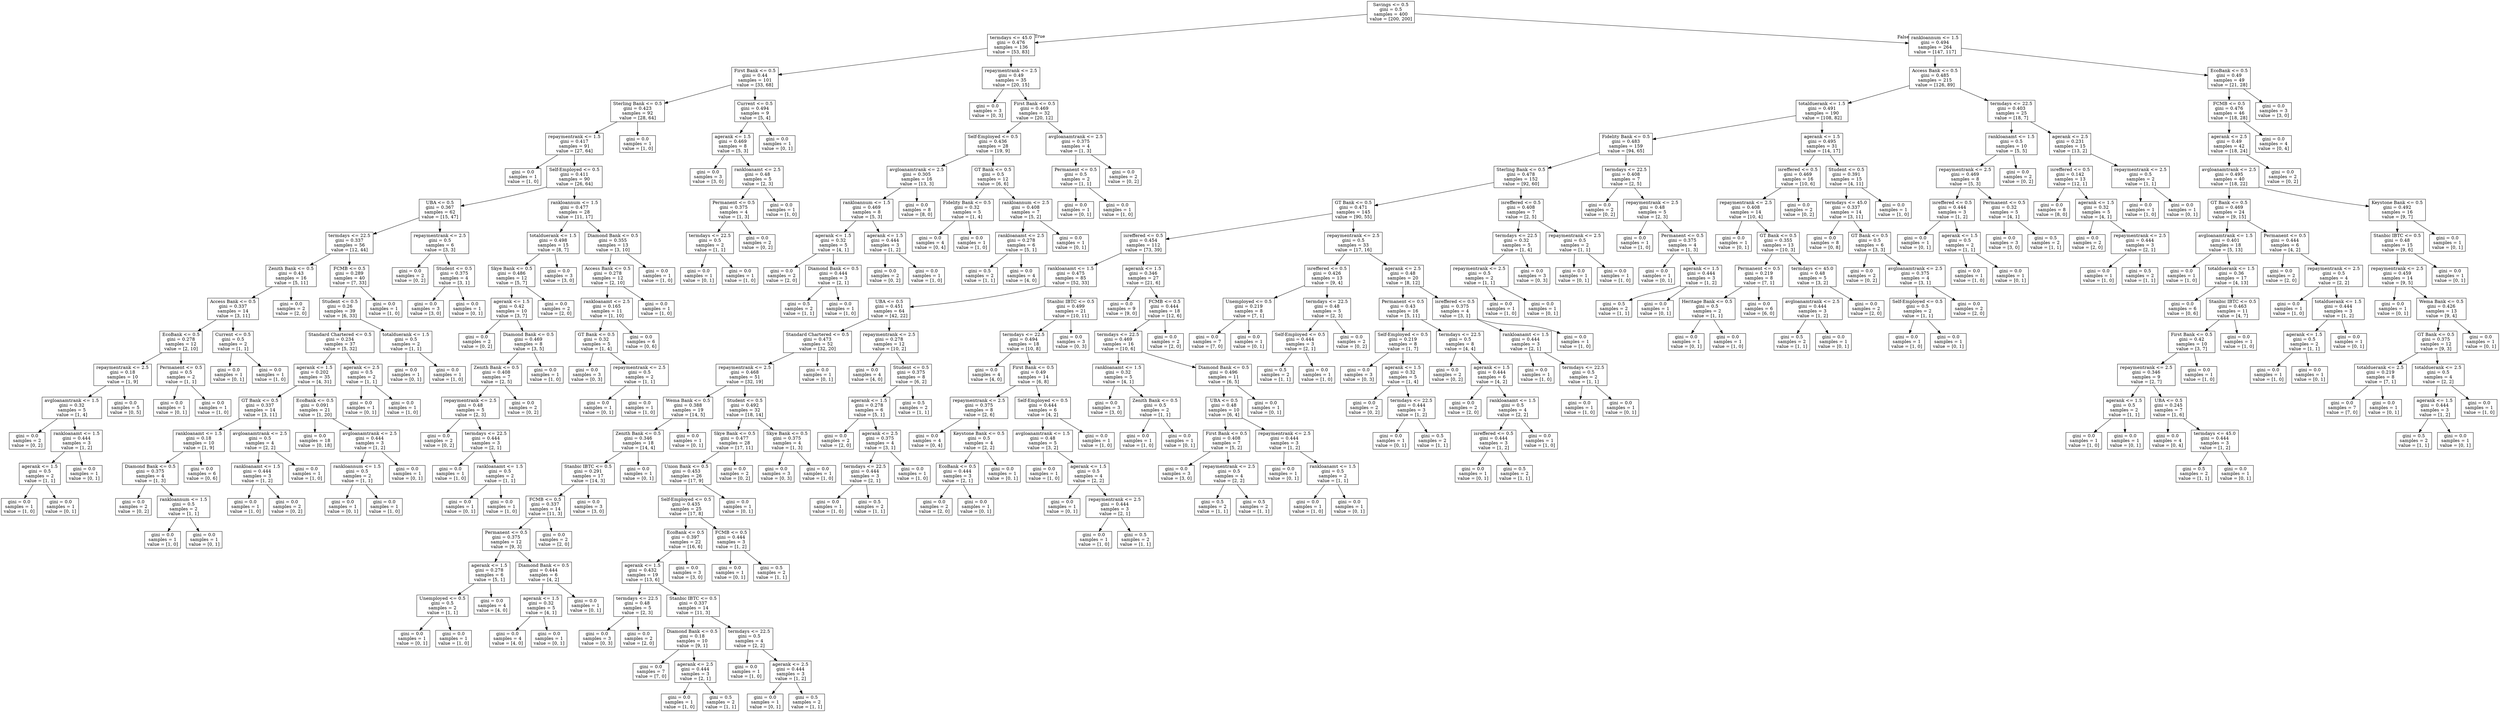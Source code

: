 digraph Tree {
node [shape=box] ;
0 [label="Savings <= 0.5\ngini = 0.5\nsamples = 400\nvalue = [200, 200]"] ;
1 [label="termdays <= 45.0\ngini = 0.476\nsamples = 136\nvalue = [53, 83]"] ;
0 -> 1 [labeldistance=2.5, labelangle=45, headlabel="True"] ;
2 [label="First Bank <= 0.5\ngini = 0.44\nsamples = 101\nvalue = [33, 68]"] ;
1 -> 2 ;
3 [label="Sterling Bank <= 0.5\ngini = 0.423\nsamples = 92\nvalue = [28, 64]"] ;
2 -> 3 ;
4 [label="repaymentrank <= 1.5\ngini = 0.417\nsamples = 91\nvalue = [27, 64]"] ;
3 -> 4 ;
5 [label="gini = 0.0\nsamples = 1\nvalue = [1, 0]"] ;
4 -> 5 ;
6 [label="Self-Employed <= 0.5\ngini = 0.411\nsamples = 90\nvalue = [26, 64]"] ;
4 -> 6 ;
7 [label="UBA <= 0.5\ngini = 0.367\nsamples = 62\nvalue = [15, 47]"] ;
6 -> 7 ;
8 [label="termdays <= 22.5\ngini = 0.337\nsamples = 56\nvalue = [12, 44]"] ;
7 -> 8 ;
9 [label="Zenith Bank <= 0.5\ngini = 0.43\nsamples = 16\nvalue = [5, 11]"] ;
8 -> 9 ;
10 [label="Access Bank <= 0.5\ngini = 0.337\nsamples = 14\nvalue = [3, 11]"] ;
9 -> 10 ;
11 [label="EcoBank <= 0.5\ngini = 0.278\nsamples = 12\nvalue = [2, 10]"] ;
10 -> 11 ;
12 [label="repaymentrank <= 2.5\ngini = 0.18\nsamples = 10\nvalue = [1, 9]"] ;
11 -> 12 ;
13 [label="avgloanamtrank <= 1.5\ngini = 0.32\nsamples = 5\nvalue = [1, 4]"] ;
12 -> 13 ;
14 [label="gini = 0.0\nsamples = 2\nvalue = [0, 2]"] ;
13 -> 14 ;
15 [label="rankloanamt <= 1.5\ngini = 0.444\nsamples = 3\nvalue = [1, 2]"] ;
13 -> 15 ;
16 [label="agerank <= 1.5\ngini = 0.5\nsamples = 2\nvalue = [1, 1]"] ;
15 -> 16 ;
17 [label="gini = 0.0\nsamples = 1\nvalue = [1, 0]"] ;
16 -> 17 ;
18 [label="gini = 0.0\nsamples = 1\nvalue = [0, 1]"] ;
16 -> 18 ;
19 [label="gini = 0.0\nsamples = 1\nvalue = [0, 1]"] ;
15 -> 19 ;
20 [label="gini = 0.0\nsamples = 5\nvalue = [0, 5]"] ;
12 -> 20 ;
21 [label="Permanent <= 0.5\ngini = 0.5\nsamples = 2\nvalue = [1, 1]"] ;
11 -> 21 ;
22 [label="gini = 0.0\nsamples = 1\nvalue = [0, 1]"] ;
21 -> 22 ;
23 [label="gini = 0.0\nsamples = 1\nvalue = [1, 0]"] ;
21 -> 23 ;
24 [label="Current <= 0.5\ngini = 0.5\nsamples = 2\nvalue = [1, 1]"] ;
10 -> 24 ;
25 [label="gini = 0.0\nsamples = 1\nvalue = [0, 1]"] ;
24 -> 25 ;
26 [label="gini = 0.0\nsamples = 1\nvalue = [1, 0]"] ;
24 -> 26 ;
27 [label="gini = 0.0\nsamples = 2\nvalue = [2, 0]"] ;
9 -> 27 ;
28 [label="FCMB <= 0.5\ngini = 0.289\nsamples = 40\nvalue = [7, 33]"] ;
8 -> 28 ;
29 [label="Student <= 0.5\ngini = 0.26\nsamples = 39\nvalue = [6, 33]"] ;
28 -> 29 ;
30 [label="Standard Chartered <= 0.5\ngini = 0.234\nsamples = 37\nvalue = [5, 32]"] ;
29 -> 30 ;
31 [label="agerank <= 1.5\ngini = 0.202\nsamples = 35\nvalue = [4, 31]"] ;
30 -> 31 ;
32 [label="GT Bank <= 0.5\ngini = 0.337\nsamples = 14\nvalue = [3, 11]"] ;
31 -> 32 ;
33 [label="rankloanamt <= 1.5\ngini = 0.18\nsamples = 10\nvalue = [1, 9]"] ;
32 -> 33 ;
34 [label="Diamond Bank <= 0.5\ngini = 0.375\nsamples = 4\nvalue = [1, 3]"] ;
33 -> 34 ;
35 [label="gini = 0.0\nsamples = 2\nvalue = [0, 2]"] ;
34 -> 35 ;
36 [label="rankloannum <= 1.5\ngini = 0.5\nsamples = 2\nvalue = [1, 1]"] ;
34 -> 36 ;
37 [label="gini = 0.0\nsamples = 1\nvalue = [1, 0]"] ;
36 -> 37 ;
38 [label="gini = 0.0\nsamples = 1\nvalue = [0, 1]"] ;
36 -> 38 ;
39 [label="gini = 0.0\nsamples = 6\nvalue = [0, 6]"] ;
33 -> 39 ;
40 [label="avgloanamtrank <= 2.5\ngini = 0.5\nsamples = 4\nvalue = [2, 2]"] ;
32 -> 40 ;
41 [label="rankloanamt <= 1.5\ngini = 0.444\nsamples = 3\nvalue = [1, 2]"] ;
40 -> 41 ;
42 [label="gini = 0.0\nsamples = 1\nvalue = [1, 0]"] ;
41 -> 42 ;
43 [label="gini = 0.0\nsamples = 2\nvalue = [0, 2]"] ;
41 -> 43 ;
44 [label="gini = 0.0\nsamples = 1\nvalue = [1, 0]"] ;
40 -> 44 ;
45 [label="EcoBank <= 0.5\ngini = 0.091\nsamples = 21\nvalue = [1, 20]"] ;
31 -> 45 ;
46 [label="gini = 0.0\nsamples = 18\nvalue = [0, 18]"] ;
45 -> 46 ;
47 [label="avgloanamtrank <= 2.5\ngini = 0.444\nsamples = 3\nvalue = [1, 2]"] ;
45 -> 47 ;
48 [label="rankloannum <= 1.5\ngini = 0.5\nsamples = 2\nvalue = [1, 1]"] ;
47 -> 48 ;
49 [label="gini = 0.0\nsamples = 1\nvalue = [0, 1]"] ;
48 -> 49 ;
50 [label="gini = 0.0\nsamples = 1\nvalue = [1, 0]"] ;
48 -> 50 ;
51 [label="gini = 0.0\nsamples = 1\nvalue = [0, 1]"] ;
47 -> 51 ;
52 [label="agerank <= 2.5\ngini = 0.5\nsamples = 2\nvalue = [1, 1]"] ;
30 -> 52 ;
53 [label="gini = 0.0\nsamples = 1\nvalue = [0, 1]"] ;
52 -> 53 ;
54 [label="gini = 0.0\nsamples = 1\nvalue = [1, 0]"] ;
52 -> 54 ;
55 [label="totalduerank <= 1.5\ngini = 0.5\nsamples = 2\nvalue = [1, 1]"] ;
29 -> 55 ;
56 [label="gini = 0.0\nsamples = 1\nvalue = [0, 1]"] ;
55 -> 56 ;
57 [label="gini = 0.0\nsamples = 1\nvalue = [1, 0]"] ;
55 -> 57 ;
58 [label="gini = 0.0\nsamples = 1\nvalue = [1, 0]"] ;
28 -> 58 ;
59 [label="repaymentrank <= 2.5\ngini = 0.5\nsamples = 6\nvalue = [3, 3]"] ;
7 -> 59 ;
60 [label="gini = 0.0\nsamples = 2\nvalue = [0, 2]"] ;
59 -> 60 ;
61 [label="Student <= 0.5\ngini = 0.375\nsamples = 4\nvalue = [3, 1]"] ;
59 -> 61 ;
62 [label="gini = 0.0\nsamples = 3\nvalue = [3, 0]"] ;
61 -> 62 ;
63 [label="gini = 0.0\nsamples = 1\nvalue = [0, 1]"] ;
61 -> 63 ;
64 [label="rankloannum <= 1.5\ngini = 0.477\nsamples = 28\nvalue = [11, 17]"] ;
6 -> 64 ;
65 [label="totalduerank <= 1.5\ngini = 0.498\nsamples = 15\nvalue = [8, 7]"] ;
64 -> 65 ;
66 [label="Skye Bank <= 0.5\ngini = 0.486\nsamples = 12\nvalue = [5, 7]"] ;
65 -> 66 ;
67 [label="agerank <= 1.5\ngini = 0.42\nsamples = 10\nvalue = [3, 7]"] ;
66 -> 67 ;
68 [label="gini = 0.0\nsamples = 2\nvalue = [0, 2]"] ;
67 -> 68 ;
69 [label="Diamond Bank <= 0.5\ngini = 0.469\nsamples = 8\nvalue = [3, 5]"] ;
67 -> 69 ;
70 [label="Zenith Bank <= 0.5\ngini = 0.408\nsamples = 7\nvalue = [2, 5]"] ;
69 -> 70 ;
71 [label="repaymentrank <= 2.5\ngini = 0.48\nsamples = 5\nvalue = [2, 3]"] ;
70 -> 71 ;
72 [label="gini = 0.0\nsamples = 2\nvalue = [0, 2]"] ;
71 -> 72 ;
73 [label="termdays <= 22.5\ngini = 0.444\nsamples = 3\nvalue = [2, 1]"] ;
71 -> 73 ;
74 [label="gini = 0.0\nsamples = 1\nvalue = [1, 0]"] ;
73 -> 74 ;
75 [label="rankloanamt <= 1.5\ngini = 0.5\nsamples = 2\nvalue = [1, 1]"] ;
73 -> 75 ;
76 [label="gini = 0.0\nsamples = 1\nvalue = [0, 1]"] ;
75 -> 76 ;
77 [label="gini = 0.0\nsamples = 1\nvalue = [1, 0]"] ;
75 -> 77 ;
78 [label="gini = 0.0\nsamples = 2\nvalue = [0, 2]"] ;
70 -> 78 ;
79 [label="gini = 0.0\nsamples = 1\nvalue = [1, 0]"] ;
69 -> 79 ;
80 [label="gini = 0.0\nsamples = 2\nvalue = [2, 0]"] ;
66 -> 80 ;
81 [label="gini = 0.0\nsamples = 3\nvalue = [3, 0]"] ;
65 -> 81 ;
82 [label="Diamond Bank <= 0.5\ngini = 0.355\nsamples = 13\nvalue = [3, 10]"] ;
64 -> 82 ;
83 [label="Access Bank <= 0.5\ngini = 0.278\nsamples = 12\nvalue = [2, 10]"] ;
82 -> 83 ;
84 [label="rankloanamt <= 2.5\ngini = 0.165\nsamples = 11\nvalue = [1, 10]"] ;
83 -> 84 ;
85 [label="GT Bank <= 0.5\ngini = 0.32\nsamples = 5\nvalue = [1, 4]"] ;
84 -> 85 ;
86 [label="gini = 0.0\nsamples = 3\nvalue = [0, 3]"] ;
85 -> 86 ;
87 [label="repaymentrank <= 2.5\ngini = 0.5\nsamples = 2\nvalue = [1, 1]"] ;
85 -> 87 ;
88 [label="gini = 0.0\nsamples = 1\nvalue = [0, 1]"] ;
87 -> 88 ;
89 [label="gini = 0.0\nsamples = 1\nvalue = [1, 0]"] ;
87 -> 89 ;
90 [label="gini = 0.0\nsamples = 6\nvalue = [0, 6]"] ;
84 -> 90 ;
91 [label="gini = 0.0\nsamples = 1\nvalue = [1, 0]"] ;
83 -> 91 ;
92 [label="gini = 0.0\nsamples = 1\nvalue = [1, 0]"] ;
82 -> 92 ;
93 [label="gini = 0.0\nsamples = 1\nvalue = [1, 0]"] ;
3 -> 93 ;
94 [label="Current <= 0.5\ngini = 0.494\nsamples = 9\nvalue = [5, 4]"] ;
2 -> 94 ;
95 [label="agerank <= 1.5\ngini = 0.469\nsamples = 8\nvalue = [5, 3]"] ;
94 -> 95 ;
96 [label="gini = 0.0\nsamples = 3\nvalue = [3, 0]"] ;
95 -> 96 ;
97 [label="rankloanamt <= 2.5\ngini = 0.48\nsamples = 5\nvalue = [2, 3]"] ;
95 -> 97 ;
98 [label="Permanent <= 0.5\ngini = 0.375\nsamples = 4\nvalue = [1, 3]"] ;
97 -> 98 ;
99 [label="termdays <= 22.5\ngini = 0.5\nsamples = 2\nvalue = [1, 1]"] ;
98 -> 99 ;
100 [label="gini = 0.0\nsamples = 1\nvalue = [0, 1]"] ;
99 -> 100 ;
101 [label="gini = 0.0\nsamples = 1\nvalue = [1, 0]"] ;
99 -> 101 ;
102 [label="gini = 0.0\nsamples = 2\nvalue = [0, 2]"] ;
98 -> 102 ;
103 [label="gini = 0.0\nsamples = 1\nvalue = [1, 0]"] ;
97 -> 103 ;
104 [label="gini = 0.0\nsamples = 1\nvalue = [0, 1]"] ;
94 -> 104 ;
105 [label="repaymentrank <= 2.5\ngini = 0.49\nsamples = 35\nvalue = [20, 15]"] ;
1 -> 105 ;
106 [label="gini = 0.0\nsamples = 3\nvalue = [0, 3]"] ;
105 -> 106 ;
107 [label="First Bank <= 0.5\ngini = 0.469\nsamples = 32\nvalue = [20, 12]"] ;
105 -> 107 ;
108 [label="Self-Employed <= 0.5\ngini = 0.436\nsamples = 28\nvalue = [19, 9]"] ;
107 -> 108 ;
109 [label="avgloanamtrank <= 2.5\ngini = 0.305\nsamples = 16\nvalue = [13, 3]"] ;
108 -> 109 ;
110 [label="rankloannum <= 1.5\ngini = 0.469\nsamples = 8\nvalue = [5, 3]"] ;
109 -> 110 ;
111 [label="agerank <= 1.5\ngini = 0.32\nsamples = 5\nvalue = [4, 1]"] ;
110 -> 111 ;
112 [label="gini = 0.0\nsamples = 2\nvalue = [2, 0]"] ;
111 -> 112 ;
113 [label="Diamond Bank <= 0.5\ngini = 0.444\nsamples = 3\nvalue = [2, 1]"] ;
111 -> 113 ;
114 [label="gini = 0.5\nsamples = 2\nvalue = [1, 1]"] ;
113 -> 114 ;
115 [label="gini = 0.0\nsamples = 1\nvalue = [1, 0]"] ;
113 -> 115 ;
116 [label="agerank <= 1.5\ngini = 0.444\nsamples = 3\nvalue = [1, 2]"] ;
110 -> 116 ;
117 [label="gini = 0.0\nsamples = 2\nvalue = [0, 2]"] ;
116 -> 117 ;
118 [label="gini = 0.0\nsamples = 1\nvalue = [1, 0]"] ;
116 -> 118 ;
119 [label="gini = 0.0\nsamples = 8\nvalue = [8, 0]"] ;
109 -> 119 ;
120 [label="GT Bank <= 0.5\ngini = 0.5\nsamples = 12\nvalue = [6, 6]"] ;
108 -> 120 ;
121 [label="Fidelity Bank <= 0.5\ngini = 0.32\nsamples = 5\nvalue = [1, 4]"] ;
120 -> 121 ;
122 [label="gini = 0.0\nsamples = 4\nvalue = [0, 4]"] ;
121 -> 122 ;
123 [label="gini = 0.0\nsamples = 1\nvalue = [1, 0]"] ;
121 -> 123 ;
124 [label="rankloannum <= 2.5\ngini = 0.408\nsamples = 7\nvalue = [5, 2]"] ;
120 -> 124 ;
125 [label="rankloanamt <= 2.5\ngini = 0.278\nsamples = 6\nvalue = [5, 1]"] ;
124 -> 125 ;
126 [label="gini = 0.5\nsamples = 2\nvalue = [1, 1]"] ;
125 -> 126 ;
127 [label="gini = 0.0\nsamples = 4\nvalue = [4, 0]"] ;
125 -> 127 ;
128 [label="gini = 0.0\nsamples = 1\nvalue = [0, 1]"] ;
124 -> 128 ;
129 [label="avgloanamtrank <= 2.5\ngini = 0.375\nsamples = 4\nvalue = [1, 3]"] ;
107 -> 129 ;
130 [label="Permanent <= 0.5\ngini = 0.5\nsamples = 2\nvalue = [1, 1]"] ;
129 -> 130 ;
131 [label="gini = 0.0\nsamples = 1\nvalue = [0, 1]"] ;
130 -> 131 ;
132 [label="gini = 0.0\nsamples = 1\nvalue = [1, 0]"] ;
130 -> 132 ;
133 [label="gini = 0.0\nsamples = 2\nvalue = [0, 2]"] ;
129 -> 133 ;
134 [label="rankloannum <= 1.5\ngini = 0.494\nsamples = 264\nvalue = [147, 117]"] ;
0 -> 134 [labeldistance=2.5, labelangle=-45, headlabel="False"] ;
135 [label="Access Bank <= 0.5\ngini = 0.485\nsamples = 215\nvalue = [126, 89]"] ;
134 -> 135 ;
136 [label="totalduerank <= 1.5\ngini = 0.491\nsamples = 190\nvalue = [108, 82]"] ;
135 -> 136 ;
137 [label="Fidelity Bank <= 0.5\ngini = 0.483\nsamples = 159\nvalue = [94, 65]"] ;
136 -> 137 ;
138 [label="Sterling Bank <= 0.5\ngini = 0.478\nsamples = 152\nvalue = [92, 60]"] ;
137 -> 138 ;
139 [label="GT Bank <= 0.5\ngini = 0.471\nsamples = 145\nvalue = [90, 55]"] ;
138 -> 139 ;
140 [label="isreffered <= 0.5\ngini = 0.454\nsamples = 112\nvalue = [73, 39]"] ;
139 -> 140 ;
141 [label="rankloanamt <= 1.5\ngini = 0.475\nsamples = 85\nvalue = [52, 33]"] ;
140 -> 141 ;
142 [label="UBA <= 0.5\ngini = 0.451\nsamples = 64\nvalue = [42, 22]"] ;
141 -> 142 ;
143 [label="Standard Chartered <= 0.5\ngini = 0.473\nsamples = 52\nvalue = [32, 20]"] ;
142 -> 143 ;
144 [label="repaymentrank <= 2.5\ngini = 0.468\nsamples = 51\nvalue = [32, 19]"] ;
143 -> 144 ;
145 [label="Wema Bank <= 0.5\ngini = 0.388\nsamples = 19\nvalue = [14, 5]"] ;
144 -> 145 ;
146 [label="Zenith Bank <= 0.5\ngini = 0.346\nsamples = 18\nvalue = [14, 4]"] ;
145 -> 146 ;
147 [label="Stanbic IBTC <= 0.5\ngini = 0.291\nsamples = 17\nvalue = [14, 3]"] ;
146 -> 147 ;
148 [label="FCMB <= 0.5\ngini = 0.337\nsamples = 14\nvalue = [11, 3]"] ;
147 -> 148 ;
149 [label="Permanent <= 0.5\ngini = 0.375\nsamples = 12\nvalue = [9, 3]"] ;
148 -> 149 ;
150 [label="agerank <= 1.5\ngini = 0.278\nsamples = 6\nvalue = [5, 1]"] ;
149 -> 150 ;
151 [label="Unemployed <= 0.5\ngini = 0.5\nsamples = 2\nvalue = [1, 1]"] ;
150 -> 151 ;
152 [label="gini = 0.0\nsamples = 1\nvalue = [0, 1]"] ;
151 -> 152 ;
153 [label="gini = 0.0\nsamples = 1\nvalue = [1, 0]"] ;
151 -> 153 ;
154 [label="gini = 0.0\nsamples = 4\nvalue = [4, 0]"] ;
150 -> 154 ;
155 [label="Diamond Bank <= 0.5\ngini = 0.444\nsamples = 6\nvalue = [4, 2]"] ;
149 -> 155 ;
156 [label="agerank <= 1.5\ngini = 0.32\nsamples = 5\nvalue = [4, 1]"] ;
155 -> 156 ;
157 [label="gini = 0.0\nsamples = 4\nvalue = [4, 0]"] ;
156 -> 157 ;
158 [label="gini = 0.0\nsamples = 1\nvalue = [0, 1]"] ;
156 -> 158 ;
159 [label="gini = 0.0\nsamples = 1\nvalue = [0, 1]"] ;
155 -> 159 ;
160 [label="gini = 0.0\nsamples = 2\nvalue = [2, 0]"] ;
148 -> 160 ;
161 [label="gini = 0.0\nsamples = 3\nvalue = [3, 0]"] ;
147 -> 161 ;
162 [label="gini = 0.0\nsamples = 1\nvalue = [0, 1]"] ;
146 -> 162 ;
163 [label="gini = 0.0\nsamples = 1\nvalue = [0, 1]"] ;
145 -> 163 ;
164 [label="Student <= 0.5\ngini = 0.492\nsamples = 32\nvalue = [18, 14]"] ;
144 -> 164 ;
165 [label="Skye Bank <= 0.5\ngini = 0.477\nsamples = 28\nvalue = [17, 11]"] ;
164 -> 165 ;
166 [label="Union Bank <= 0.5\ngini = 0.453\nsamples = 26\nvalue = [17, 9]"] ;
165 -> 166 ;
167 [label="Self-Employed <= 0.5\ngini = 0.435\nsamples = 25\nvalue = [17, 8]"] ;
166 -> 167 ;
168 [label="EcoBank <= 0.5\ngini = 0.397\nsamples = 22\nvalue = [16, 6]"] ;
167 -> 168 ;
169 [label="agerank <= 1.5\ngini = 0.432\nsamples = 19\nvalue = [13, 6]"] ;
168 -> 169 ;
170 [label="termdays <= 22.5\ngini = 0.48\nsamples = 5\nvalue = [2, 3]"] ;
169 -> 170 ;
171 [label="gini = 0.0\nsamples = 3\nvalue = [0, 3]"] ;
170 -> 171 ;
172 [label="gini = 0.0\nsamples = 2\nvalue = [2, 0]"] ;
170 -> 172 ;
173 [label="Stanbic IBTC <= 0.5\ngini = 0.337\nsamples = 14\nvalue = [11, 3]"] ;
169 -> 173 ;
174 [label="Diamond Bank <= 0.5\ngini = 0.18\nsamples = 10\nvalue = [9, 1]"] ;
173 -> 174 ;
175 [label="gini = 0.0\nsamples = 7\nvalue = [7, 0]"] ;
174 -> 175 ;
176 [label="agerank <= 2.5\ngini = 0.444\nsamples = 3\nvalue = [2, 1]"] ;
174 -> 176 ;
177 [label="gini = 0.0\nsamples = 1\nvalue = [1, 0]"] ;
176 -> 177 ;
178 [label="gini = 0.5\nsamples = 2\nvalue = [1, 1]"] ;
176 -> 178 ;
179 [label="termdays <= 22.5\ngini = 0.5\nsamples = 4\nvalue = [2, 2]"] ;
173 -> 179 ;
180 [label="gini = 0.0\nsamples = 1\nvalue = [1, 0]"] ;
179 -> 180 ;
181 [label="agerank <= 2.5\ngini = 0.444\nsamples = 3\nvalue = [1, 2]"] ;
179 -> 181 ;
182 [label="gini = 0.0\nsamples = 1\nvalue = [0, 1]"] ;
181 -> 182 ;
183 [label="gini = 0.5\nsamples = 2\nvalue = [1, 1]"] ;
181 -> 183 ;
184 [label="gini = 0.0\nsamples = 3\nvalue = [3, 0]"] ;
168 -> 184 ;
185 [label="FCMB <= 0.5\ngini = 0.444\nsamples = 3\nvalue = [1, 2]"] ;
167 -> 185 ;
186 [label="gini = 0.0\nsamples = 1\nvalue = [0, 1]"] ;
185 -> 186 ;
187 [label="gini = 0.5\nsamples = 2\nvalue = [1, 1]"] ;
185 -> 187 ;
188 [label="gini = 0.0\nsamples = 1\nvalue = [0, 1]"] ;
166 -> 188 ;
189 [label="gini = 0.0\nsamples = 2\nvalue = [0, 2]"] ;
165 -> 189 ;
190 [label="Skye Bank <= 0.5\ngini = 0.375\nsamples = 4\nvalue = [1, 3]"] ;
164 -> 190 ;
191 [label="gini = 0.0\nsamples = 3\nvalue = [0, 3]"] ;
190 -> 191 ;
192 [label="gini = 0.0\nsamples = 1\nvalue = [1, 0]"] ;
190 -> 192 ;
193 [label="gini = 0.0\nsamples = 1\nvalue = [0, 1]"] ;
143 -> 193 ;
194 [label="repaymentrank <= 2.5\ngini = 0.278\nsamples = 12\nvalue = [10, 2]"] ;
142 -> 194 ;
195 [label="gini = 0.0\nsamples = 4\nvalue = [4, 0]"] ;
194 -> 195 ;
196 [label="Student <= 0.5\ngini = 0.375\nsamples = 8\nvalue = [6, 2]"] ;
194 -> 196 ;
197 [label="agerank <= 1.5\ngini = 0.278\nsamples = 6\nvalue = [5, 1]"] ;
196 -> 197 ;
198 [label="gini = 0.0\nsamples = 2\nvalue = [2, 0]"] ;
197 -> 198 ;
199 [label="agerank <= 2.5\ngini = 0.375\nsamples = 4\nvalue = [3, 1]"] ;
197 -> 199 ;
200 [label="termdays <= 22.5\ngini = 0.444\nsamples = 3\nvalue = [2, 1]"] ;
199 -> 200 ;
201 [label="gini = 0.0\nsamples = 1\nvalue = [1, 0]"] ;
200 -> 201 ;
202 [label="gini = 0.5\nsamples = 2\nvalue = [1, 1]"] ;
200 -> 202 ;
203 [label="gini = 0.0\nsamples = 1\nvalue = [1, 0]"] ;
199 -> 203 ;
204 [label="gini = 0.5\nsamples = 2\nvalue = [1, 1]"] ;
196 -> 204 ;
205 [label="Stanbic IBTC <= 0.5\ngini = 0.499\nsamples = 21\nvalue = [10, 11]"] ;
141 -> 205 ;
206 [label="termdays <= 22.5\ngini = 0.494\nsamples = 18\nvalue = [10, 8]"] ;
205 -> 206 ;
207 [label="gini = 0.0\nsamples = 4\nvalue = [4, 0]"] ;
206 -> 207 ;
208 [label="First Bank <= 0.5\ngini = 0.49\nsamples = 14\nvalue = [6, 8]"] ;
206 -> 208 ;
209 [label="repaymentrank <= 2.5\ngini = 0.375\nsamples = 8\nvalue = [2, 6]"] ;
208 -> 209 ;
210 [label="gini = 0.0\nsamples = 4\nvalue = [0, 4]"] ;
209 -> 210 ;
211 [label="Keystone Bank <= 0.5\ngini = 0.5\nsamples = 4\nvalue = [2, 2]"] ;
209 -> 211 ;
212 [label="EcoBank <= 0.5\ngini = 0.444\nsamples = 3\nvalue = [2, 1]"] ;
211 -> 212 ;
213 [label="gini = 0.0\nsamples = 2\nvalue = [2, 0]"] ;
212 -> 213 ;
214 [label="gini = 0.0\nsamples = 1\nvalue = [0, 1]"] ;
212 -> 214 ;
215 [label="gini = 0.0\nsamples = 1\nvalue = [0, 1]"] ;
211 -> 215 ;
216 [label="Self-Employed <= 0.5\ngini = 0.444\nsamples = 6\nvalue = [4, 2]"] ;
208 -> 216 ;
217 [label="avgloanamtrank <= 1.5\ngini = 0.48\nsamples = 5\nvalue = [3, 2]"] ;
216 -> 217 ;
218 [label="gini = 0.0\nsamples = 1\nvalue = [1, 0]"] ;
217 -> 218 ;
219 [label="agerank <= 1.5\ngini = 0.5\nsamples = 4\nvalue = [2, 2]"] ;
217 -> 219 ;
220 [label="gini = 0.0\nsamples = 1\nvalue = [0, 1]"] ;
219 -> 220 ;
221 [label="repaymentrank <= 2.5\ngini = 0.444\nsamples = 3\nvalue = [2, 1]"] ;
219 -> 221 ;
222 [label="gini = 0.0\nsamples = 1\nvalue = [1, 0]"] ;
221 -> 222 ;
223 [label="gini = 0.5\nsamples = 2\nvalue = [1, 1]"] ;
221 -> 223 ;
224 [label="gini = 0.0\nsamples = 1\nvalue = [1, 0]"] ;
216 -> 224 ;
225 [label="gini = 0.0\nsamples = 3\nvalue = [0, 3]"] ;
205 -> 225 ;
226 [label="agerank <= 1.5\ngini = 0.346\nsamples = 27\nvalue = [21, 6]"] ;
140 -> 226 ;
227 [label="gini = 0.0\nsamples = 9\nvalue = [9, 0]"] ;
226 -> 227 ;
228 [label="FCMB <= 0.5\ngini = 0.444\nsamples = 18\nvalue = [12, 6]"] ;
226 -> 228 ;
229 [label="termdays <= 22.5\ngini = 0.469\nsamples = 16\nvalue = [10, 6]"] ;
228 -> 229 ;
230 [label="rankloanamt <= 1.5\ngini = 0.32\nsamples = 5\nvalue = [4, 1]"] ;
229 -> 230 ;
231 [label="gini = 0.0\nsamples = 3\nvalue = [3, 0]"] ;
230 -> 231 ;
232 [label="Zenith Bank <= 0.5\ngini = 0.5\nsamples = 2\nvalue = [1, 1]"] ;
230 -> 232 ;
233 [label="gini = 0.0\nsamples = 1\nvalue = [1, 0]"] ;
232 -> 233 ;
234 [label="gini = 0.0\nsamples = 1\nvalue = [0, 1]"] ;
232 -> 234 ;
235 [label="Diamond Bank <= 0.5\ngini = 0.496\nsamples = 11\nvalue = [6, 5]"] ;
229 -> 235 ;
236 [label="UBA <= 0.5\ngini = 0.48\nsamples = 10\nvalue = [6, 4]"] ;
235 -> 236 ;
237 [label="First Bank <= 0.5\ngini = 0.408\nsamples = 7\nvalue = [5, 2]"] ;
236 -> 237 ;
238 [label="gini = 0.0\nsamples = 3\nvalue = [3, 0]"] ;
237 -> 238 ;
239 [label="repaymentrank <= 2.5\ngini = 0.5\nsamples = 4\nvalue = [2, 2]"] ;
237 -> 239 ;
240 [label="gini = 0.5\nsamples = 2\nvalue = [1, 1]"] ;
239 -> 240 ;
241 [label="gini = 0.5\nsamples = 2\nvalue = [1, 1]"] ;
239 -> 241 ;
242 [label="repaymentrank <= 2.5\ngini = 0.444\nsamples = 3\nvalue = [1, 2]"] ;
236 -> 242 ;
243 [label="gini = 0.0\nsamples = 1\nvalue = [0, 1]"] ;
242 -> 243 ;
244 [label="rankloanamt <= 1.5\ngini = 0.5\nsamples = 2\nvalue = [1, 1]"] ;
242 -> 244 ;
245 [label="gini = 0.0\nsamples = 1\nvalue = [1, 0]"] ;
244 -> 245 ;
246 [label="gini = 0.0\nsamples = 1\nvalue = [0, 1]"] ;
244 -> 246 ;
247 [label="gini = 0.0\nsamples = 1\nvalue = [0, 1]"] ;
235 -> 247 ;
248 [label="gini = 0.0\nsamples = 2\nvalue = [2, 0]"] ;
228 -> 248 ;
249 [label="repaymentrank <= 2.5\ngini = 0.5\nsamples = 33\nvalue = [17, 16]"] ;
139 -> 249 ;
250 [label="isreffered <= 0.5\ngini = 0.426\nsamples = 13\nvalue = [9, 4]"] ;
249 -> 250 ;
251 [label="Unemployed <= 0.5\ngini = 0.219\nsamples = 8\nvalue = [7, 1]"] ;
250 -> 251 ;
252 [label="gini = 0.0\nsamples = 7\nvalue = [7, 0]"] ;
251 -> 252 ;
253 [label="gini = 0.0\nsamples = 1\nvalue = [0, 1]"] ;
251 -> 253 ;
254 [label="termdays <= 22.5\ngini = 0.48\nsamples = 5\nvalue = [2, 3]"] ;
250 -> 254 ;
255 [label="Self-Employed <= 0.5\ngini = 0.444\nsamples = 3\nvalue = [2, 1]"] ;
254 -> 255 ;
256 [label="gini = 0.5\nsamples = 2\nvalue = [1, 1]"] ;
255 -> 256 ;
257 [label="gini = 0.0\nsamples = 1\nvalue = [1, 0]"] ;
255 -> 257 ;
258 [label="gini = 0.0\nsamples = 2\nvalue = [0, 2]"] ;
254 -> 258 ;
259 [label="agerank <= 2.5\ngini = 0.48\nsamples = 20\nvalue = [8, 12]"] ;
249 -> 259 ;
260 [label="Permanent <= 0.5\ngini = 0.43\nsamples = 16\nvalue = [5, 11]"] ;
259 -> 260 ;
261 [label="Self-Employed <= 0.5\ngini = 0.219\nsamples = 8\nvalue = [1, 7]"] ;
260 -> 261 ;
262 [label="gini = 0.0\nsamples = 3\nvalue = [0, 3]"] ;
261 -> 262 ;
263 [label="agerank <= 1.5\ngini = 0.32\nsamples = 5\nvalue = [1, 4]"] ;
261 -> 263 ;
264 [label="gini = 0.0\nsamples = 2\nvalue = [0, 2]"] ;
263 -> 264 ;
265 [label="termdays <= 22.5\ngini = 0.444\nsamples = 3\nvalue = [1, 2]"] ;
263 -> 265 ;
266 [label="gini = 0.0\nsamples = 1\nvalue = [0, 1]"] ;
265 -> 266 ;
267 [label="gini = 0.5\nsamples = 2\nvalue = [1, 1]"] ;
265 -> 267 ;
268 [label="termdays <= 22.5\ngini = 0.5\nsamples = 8\nvalue = [4, 4]"] ;
260 -> 268 ;
269 [label="gini = 0.0\nsamples = 2\nvalue = [0, 2]"] ;
268 -> 269 ;
270 [label="agerank <= 1.5\ngini = 0.444\nsamples = 6\nvalue = [4, 2]"] ;
268 -> 270 ;
271 [label="gini = 0.0\nsamples = 2\nvalue = [2, 0]"] ;
270 -> 271 ;
272 [label="rankloanamt <= 1.5\ngini = 0.5\nsamples = 4\nvalue = [2, 2]"] ;
270 -> 272 ;
273 [label="isreffered <= 0.5\ngini = 0.444\nsamples = 3\nvalue = [1, 2]"] ;
272 -> 273 ;
274 [label="gini = 0.0\nsamples = 1\nvalue = [0, 1]"] ;
273 -> 274 ;
275 [label="gini = 0.5\nsamples = 2\nvalue = [1, 1]"] ;
273 -> 275 ;
276 [label="gini = 0.0\nsamples = 1\nvalue = [1, 0]"] ;
272 -> 276 ;
277 [label="isreffered <= 0.5\ngini = 0.375\nsamples = 4\nvalue = [3, 1]"] ;
259 -> 277 ;
278 [label="rankloanamt <= 1.5\ngini = 0.444\nsamples = 3\nvalue = [2, 1]"] ;
277 -> 278 ;
279 [label="gini = 0.0\nsamples = 1\nvalue = [1, 0]"] ;
278 -> 279 ;
280 [label="termdays <= 22.5\ngini = 0.5\nsamples = 2\nvalue = [1, 1]"] ;
278 -> 280 ;
281 [label="gini = 0.0\nsamples = 1\nvalue = [1, 0]"] ;
280 -> 281 ;
282 [label="gini = 0.0\nsamples = 1\nvalue = [0, 1]"] ;
280 -> 282 ;
283 [label="gini = 0.0\nsamples = 1\nvalue = [1, 0]"] ;
277 -> 283 ;
284 [label="isreffered <= 0.5\ngini = 0.408\nsamples = 7\nvalue = [2, 5]"] ;
138 -> 284 ;
285 [label="termdays <= 22.5\ngini = 0.32\nsamples = 5\nvalue = [1, 4]"] ;
284 -> 285 ;
286 [label="repaymentrank <= 2.5\ngini = 0.5\nsamples = 2\nvalue = [1, 1]"] ;
285 -> 286 ;
287 [label="gini = 0.0\nsamples = 1\nvalue = [1, 0]"] ;
286 -> 287 ;
288 [label="gini = 0.0\nsamples = 1\nvalue = [0, 1]"] ;
286 -> 288 ;
289 [label="gini = 0.0\nsamples = 3\nvalue = [0, 3]"] ;
285 -> 289 ;
290 [label="repaymentrank <= 2.5\ngini = 0.5\nsamples = 2\nvalue = [1, 1]"] ;
284 -> 290 ;
291 [label="gini = 0.0\nsamples = 1\nvalue = [0, 1]"] ;
290 -> 291 ;
292 [label="gini = 0.0\nsamples = 1\nvalue = [1, 0]"] ;
290 -> 292 ;
293 [label="termdays <= 22.5\ngini = 0.408\nsamples = 7\nvalue = [2, 5]"] ;
137 -> 293 ;
294 [label="gini = 0.0\nsamples = 2\nvalue = [0, 2]"] ;
293 -> 294 ;
295 [label="repaymentrank <= 2.5\ngini = 0.48\nsamples = 5\nvalue = [2, 3]"] ;
293 -> 295 ;
296 [label="gini = 0.0\nsamples = 1\nvalue = [1, 0]"] ;
295 -> 296 ;
297 [label="Permanent <= 0.5\ngini = 0.375\nsamples = 4\nvalue = [1, 3]"] ;
295 -> 297 ;
298 [label="gini = 0.0\nsamples = 1\nvalue = [0, 1]"] ;
297 -> 298 ;
299 [label="agerank <= 1.5\ngini = 0.444\nsamples = 3\nvalue = [1, 2]"] ;
297 -> 299 ;
300 [label="gini = 0.5\nsamples = 2\nvalue = [1, 1]"] ;
299 -> 300 ;
301 [label="gini = 0.0\nsamples = 1\nvalue = [0, 1]"] ;
299 -> 301 ;
302 [label="agerank <= 1.5\ngini = 0.495\nsamples = 31\nvalue = [14, 17]"] ;
136 -> 302 ;
303 [label="isreffered <= 0.5\ngini = 0.469\nsamples = 16\nvalue = [10, 6]"] ;
302 -> 303 ;
304 [label="repaymentrank <= 2.5\ngini = 0.408\nsamples = 14\nvalue = [10, 4]"] ;
303 -> 304 ;
305 [label="gini = 0.0\nsamples = 1\nvalue = [0, 1]"] ;
304 -> 305 ;
306 [label="GT Bank <= 0.5\ngini = 0.355\nsamples = 13\nvalue = [10, 3]"] ;
304 -> 306 ;
307 [label="Permanent <= 0.5\ngini = 0.219\nsamples = 8\nvalue = [7, 1]"] ;
306 -> 307 ;
308 [label="Heritage Bank <= 0.5\ngini = 0.5\nsamples = 2\nvalue = [1, 1]"] ;
307 -> 308 ;
309 [label="gini = 0.0\nsamples = 1\nvalue = [0, 1]"] ;
308 -> 309 ;
310 [label="gini = 0.0\nsamples = 1\nvalue = [1, 0]"] ;
308 -> 310 ;
311 [label="gini = 0.0\nsamples = 6\nvalue = [6, 0]"] ;
307 -> 311 ;
312 [label="termdays <= 45.0\ngini = 0.48\nsamples = 5\nvalue = [3, 2]"] ;
306 -> 312 ;
313 [label="avgloanamtrank <= 2.5\ngini = 0.444\nsamples = 3\nvalue = [1, 2]"] ;
312 -> 313 ;
314 [label="gini = 0.5\nsamples = 2\nvalue = [1, 1]"] ;
313 -> 314 ;
315 [label="gini = 0.0\nsamples = 1\nvalue = [0, 1]"] ;
313 -> 315 ;
316 [label="gini = 0.0\nsamples = 2\nvalue = [2, 0]"] ;
312 -> 316 ;
317 [label="gini = 0.0\nsamples = 2\nvalue = [0, 2]"] ;
303 -> 317 ;
318 [label="Student <= 0.5\ngini = 0.391\nsamples = 15\nvalue = [4, 11]"] ;
302 -> 318 ;
319 [label="termdays <= 45.0\ngini = 0.337\nsamples = 14\nvalue = [3, 11]"] ;
318 -> 319 ;
320 [label="gini = 0.0\nsamples = 8\nvalue = [0, 8]"] ;
319 -> 320 ;
321 [label="GT Bank <= 0.5\ngini = 0.5\nsamples = 6\nvalue = [3, 3]"] ;
319 -> 321 ;
322 [label="gini = 0.0\nsamples = 2\nvalue = [0, 2]"] ;
321 -> 322 ;
323 [label="avgloanamtrank <= 2.5\ngini = 0.375\nsamples = 4\nvalue = [3, 1]"] ;
321 -> 323 ;
324 [label="Self-Employed <= 0.5\ngini = 0.5\nsamples = 2\nvalue = [1, 1]"] ;
323 -> 324 ;
325 [label="gini = 0.0\nsamples = 1\nvalue = [1, 0]"] ;
324 -> 325 ;
326 [label="gini = 0.0\nsamples = 1\nvalue = [0, 1]"] ;
324 -> 326 ;
327 [label="gini = 0.0\nsamples = 2\nvalue = [2, 0]"] ;
323 -> 327 ;
328 [label="gini = 0.0\nsamples = 1\nvalue = [1, 0]"] ;
318 -> 328 ;
329 [label="termdays <= 22.5\ngini = 0.403\nsamples = 25\nvalue = [18, 7]"] ;
135 -> 329 ;
330 [label="rankloanamt <= 1.5\ngini = 0.5\nsamples = 10\nvalue = [5, 5]"] ;
329 -> 330 ;
331 [label="repaymentrank <= 2.5\ngini = 0.469\nsamples = 8\nvalue = [5, 3]"] ;
330 -> 331 ;
332 [label="isreffered <= 0.5\ngini = 0.444\nsamples = 3\nvalue = [1, 2]"] ;
331 -> 332 ;
333 [label="gini = 0.0\nsamples = 1\nvalue = [0, 1]"] ;
332 -> 333 ;
334 [label="agerank <= 1.5\ngini = 0.5\nsamples = 2\nvalue = [1, 1]"] ;
332 -> 334 ;
335 [label="gini = 0.0\nsamples = 1\nvalue = [1, 0]"] ;
334 -> 335 ;
336 [label="gini = 0.0\nsamples = 1\nvalue = [0, 1]"] ;
334 -> 336 ;
337 [label="Permanent <= 0.5\ngini = 0.32\nsamples = 5\nvalue = [4, 1]"] ;
331 -> 337 ;
338 [label="gini = 0.0\nsamples = 3\nvalue = [3, 0]"] ;
337 -> 338 ;
339 [label="gini = 0.5\nsamples = 2\nvalue = [1, 1]"] ;
337 -> 339 ;
340 [label="gini = 0.0\nsamples = 2\nvalue = [0, 2]"] ;
330 -> 340 ;
341 [label="agerank <= 2.5\ngini = 0.231\nsamples = 15\nvalue = [13, 2]"] ;
329 -> 341 ;
342 [label="isreffered <= 0.5\ngini = 0.142\nsamples = 13\nvalue = [12, 1]"] ;
341 -> 342 ;
343 [label="gini = 0.0\nsamples = 8\nvalue = [8, 0]"] ;
342 -> 343 ;
344 [label="agerank <= 1.5\ngini = 0.32\nsamples = 5\nvalue = [4, 1]"] ;
342 -> 344 ;
345 [label="gini = 0.0\nsamples = 2\nvalue = [2, 0]"] ;
344 -> 345 ;
346 [label="repaymentrank <= 2.5\ngini = 0.444\nsamples = 3\nvalue = [2, 1]"] ;
344 -> 346 ;
347 [label="gini = 0.0\nsamples = 1\nvalue = [1, 0]"] ;
346 -> 347 ;
348 [label="gini = 0.5\nsamples = 2\nvalue = [1, 1]"] ;
346 -> 348 ;
349 [label="repaymentrank <= 2.5\ngini = 0.5\nsamples = 2\nvalue = [1, 1]"] ;
341 -> 349 ;
350 [label="gini = 0.0\nsamples = 1\nvalue = [1, 0]"] ;
349 -> 350 ;
351 [label="gini = 0.0\nsamples = 1\nvalue = [0, 1]"] ;
349 -> 351 ;
352 [label="EcoBank <= 0.5\ngini = 0.49\nsamples = 49\nvalue = [21, 28]"] ;
134 -> 352 ;
353 [label="FCMB <= 0.5\ngini = 0.476\nsamples = 46\nvalue = [18, 28]"] ;
352 -> 353 ;
354 [label="agerank <= 2.5\ngini = 0.49\nsamples = 42\nvalue = [18, 24]"] ;
353 -> 354 ;
355 [label="avgloanamtrank <= 2.5\ngini = 0.495\nsamples = 40\nvalue = [18, 22]"] ;
354 -> 355 ;
356 [label="GT Bank <= 0.5\ngini = 0.469\nsamples = 24\nvalue = [9, 15]"] ;
355 -> 356 ;
357 [label="avgloanamtrank <= 1.5\ngini = 0.401\nsamples = 18\nvalue = [5, 13]"] ;
356 -> 357 ;
358 [label="gini = 0.0\nsamples = 1\nvalue = [1, 0]"] ;
357 -> 358 ;
359 [label="totalduerank <= 1.5\ngini = 0.36\nsamples = 17\nvalue = [4, 13]"] ;
357 -> 359 ;
360 [label="gini = 0.0\nsamples = 6\nvalue = [0, 6]"] ;
359 -> 360 ;
361 [label="Stanbic IBTC <= 0.5\ngini = 0.463\nsamples = 11\nvalue = [4, 7]"] ;
359 -> 361 ;
362 [label="First Bank <= 0.5\ngini = 0.42\nsamples = 10\nvalue = [3, 7]"] ;
361 -> 362 ;
363 [label="repaymentrank <= 2.5\ngini = 0.346\nsamples = 9\nvalue = [2, 7]"] ;
362 -> 363 ;
364 [label="agerank <= 1.5\ngini = 0.5\nsamples = 2\nvalue = [1, 1]"] ;
363 -> 364 ;
365 [label="gini = 0.0\nsamples = 1\nvalue = [1, 0]"] ;
364 -> 365 ;
366 [label="gini = 0.0\nsamples = 1\nvalue = [0, 1]"] ;
364 -> 366 ;
367 [label="UBA <= 0.5\ngini = 0.245\nsamples = 7\nvalue = [1, 6]"] ;
363 -> 367 ;
368 [label="gini = 0.0\nsamples = 4\nvalue = [0, 4]"] ;
367 -> 368 ;
369 [label="termdays <= 45.0\ngini = 0.444\nsamples = 3\nvalue = [1, 2]"] ;
367 -> 369 ;
370 [label="gini = 0.5\nsamples = 2\nvalue = [1, 1]"] ;
369 -> 370 ;
371 [label="gini = 0.0\nsamples = 1\nvalue = [0, 1]"] ;
369 -> 371 ;
372 [label="gini = 0.0\nsamples = 1\nvalue = [1, 0]"] ;
362 -> 372 ;
373 [label="gini = 0.0\nsamples = 1\nvalue = [1, 0]"] ;
361 -> 373 ;
374 [label="Permanent <= 0.5\ngini = 0.444\nsamples = 6\nvalue = [4, 2]"] ;
356 -> 374 ;
375 [label="gini = 0.0\nsamples = 2\nvalue = [2, 0]"] ;
374 -> 375 ;
376 [label="repaymentrank <= 2.5\ngini = 0.5\nsamples = 4\nvalue = [2, 2]"] ;
374 -> 376 ;
377 [label="gini = 0.0\nsamples = 1\nvalue = [1, 0]"] ;
376 -> 377 ;
378 [label="totalduerank <= 1.5\ngini = 0.444\nsamples = 3\nvalue = [1, 2]"] ;
376 -> 378 ;
379 [label="agerank <= 1.5\ngini = 0.5\nsamples = 2\nvalue = [1, 1]"] ;
378 -> 379 ;
380 [label="gini = 0.0\nsamples = 1\nvalue = [1, 0]"] ;
379 -> 380 ;
381 [label="gini = 0.0\nsamples = 1\nvalue = [0, 1]"] ;
379 -> 381 ;
382 [label="gini = 0.0\nsamples = 1\nvalue = [0, 1]"] ;
378 -> 382 ;
383 [label="Keystone Bank <= 0.5\ngini = 0.492\nsamples = 16\nvalue = [9, 7]"] ;
355 -> 383 ;
384 [label="Stanbic IBTC <= 0.5\ngini = 0.48\nsamples = 15\nvalue = [9, 6]"] ;
383 -> 384 ;
385 [label="repaymentrank <= 2.5\ngini = 0.459\nsamples = 14\nvalue = [9, 5]"] ;
384 -> 385 ;
386 [label="gini = 0.0\nsamples = 1\nvalue = [0, 1]"] ;
385 -> 386 ;
387 [label="Wema Bank <= 0.5\ngini = 0.426\nsamples = 13\nvalue = [9, 4]"] ;
385 -> 387 ;
388 [label="GT Bank <= 0.5\ngini = 0.375\nsamples = 12\nvalue = [9, 3]"] ;
387 -> 388 ;
389 [label="totalduerank <= 2.5\ngini = 0.219\nsamples = 8\nvalue = [7, 1]"] ;
388 -> 389 ;
390 [label="gini = 0.0\nsamples = 7\nvalue = [7, 0]"] ;
389 -> 390 ;
391 [label="gini = 0.0\nsamples = 1\nvalue = [0, 1]"] ;
389 -> 391 ;
392 [label="totalduerank <= 2.5\ngini = 0.5\nsamples = 4\nvalue = [2, 2]"] ;
388 -> 392 ;
393 [label="agerank <= 1.5\ngini = 0.444\nsamples = 3\nvalue = [1, 2]"] ;
392 -> 393 ;
394 [label="gini = 0.5\nsamples = 2\nvalue = [1, 1]"] ;
393 -> 394 ;
395 [label="gini = 0.0\nsamples = 1\nvalue = [0, 1]"] ;
393 -> 395 ;
396 [label="gini = 0.0\nsamples = 1\nvalue = [1, 0]"] ;
392 -> 396 ;
397 [label="gini = 0.0\nsamples = 1\nvalue = [0, 1]"] ;
387 -> 397 ;
398 [label="gini = 0.0\nsamples = 1\nvalue = [0, 1]"] ;
384 -> 398 ;
399 [label="gini = 0.0\nsamples = 1\nvalue = [0, 1]"] ;
383 -> 399 ;
400 [label="gini = 0.0\nsamples = 2\nvalue = [0, 2]"] ;
354 -> 400 ;
401 [label="gini = 0.0\nsamples = 4\nvalue = [0, 4]"] ;
353 -> 401 ;
402 [label="gini = 0.0\nsamples = 3\nvalue = [3, 0]"] ;
352 -> 402 ;
}